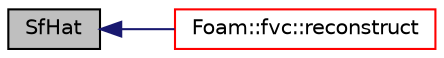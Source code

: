 digraph "SfHat"
{
  bgcolor="transparent";
  edge [fontname="Helvetica",fontsize="10",labelfontname="Helvetica",labelfontsize="10"];
  node [fontname="Helvetica",fontsize="10",shape=record];
  rankdir="LR";
  Node1 [label="SfHat",height=0.2,width=0.4,color="black", fillcolor="grey75", style="filled" fontcolor="black"];
  Node1 -> Node2 [dir="back",color="midnightblue",fontsize="10",style="solid",fontname="Helvetica"];
  Node2 [label="Foam::fvc::reconstruct",height=0.2,width=0.4,color="red",URL="$namespaceFoam_1_1fvc.html#ad3f62a925e1c910123bc88b6572e4b78"];
}
